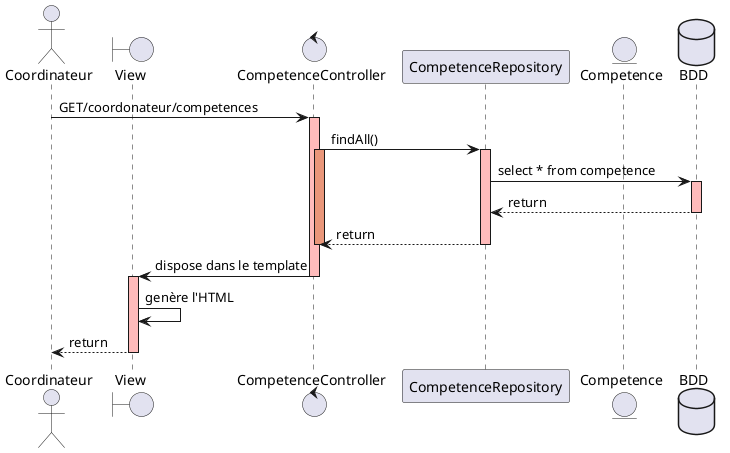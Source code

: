 @startuml

actor Coordinateur
boundary "View" as V
control "CompetenceController" as CC
participant "CompetenceRepository" as CR
entity "Competence" as C
database "BDD" as BDD

Coordinateur -> CC: GET/coordonateur/competences
activate CC #FFBBBB

CC -> CR: findAll()
activate CC #DarkSalmon
activate CR #FFBBBB

CR -> BDD: select * from competence
activate BDD #FFBBBB
BDD --> CR: return
deactivate BDD

CR --> CC: return
deactivate CC
deactivate CR

CC -> V: dispose dans le template
deactivate CC

activate V #FFBBBB
V -> V: genère l'HTML
V --> Coordinateur: return
deactivate V

@enduml